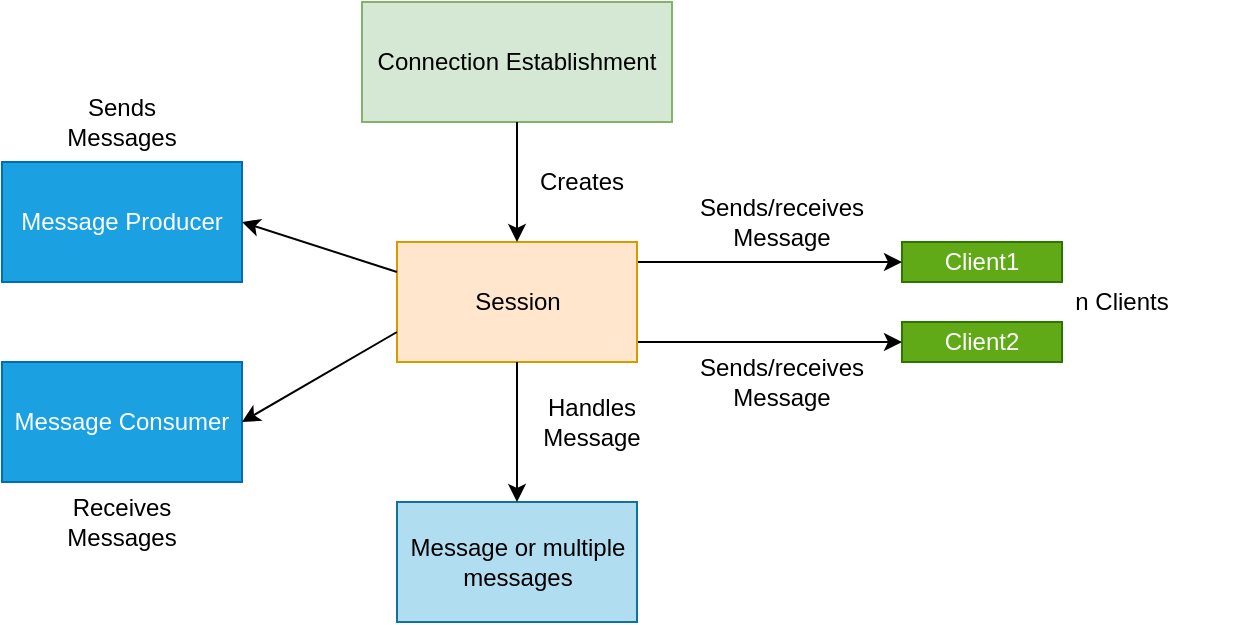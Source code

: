 <mxfile version="14.1.8" type="github">
  <diagram id="_C_I764dLEEx9Bi6ciRa" name="Page-1">
    <mxGraphModel dx="782" dy="446" grid="1" gridSize="10" guides="1" tooltips="1" connect="1" arrows="1" fold="1" page="1" pageScale="1" pageWidth="850" pageHeight="1100" math="0" shadow="0">
      <root>
        <mxCell id="0" />
        <mxCell id="1" parent="0" />
        <mxCell id="01dkZ64TbXO0ILWIwY6H-1" value="Connection Establishment" style="rounded=0;whiteSpace=wrap;html=1;fillColor=#d5e8d4;strokeColor=#82b366;" vertex="1" parent="1">
          <mxGeometry x="290" y="40" width="155" height="60" as="geometry" />
        </mxCell>
        <mxCell id="01dkZ64TbXO0ILWIwY6H-2" value="Session" style="rounded=0;whiteSpace=wrap;html=1;fillColor=#ffe6cc;strokeColor=#d79b00;" vertex="1" parent="1">
          <mxGeometry x="307.5" y="160" width="120" height="60" as="geometry" />
        </mxCell>
        <mxCell id="01dkZ64TbXO0ILWIwY6H-3" value="Client1" style="rounded=0;whiteSpace=wrap;html=1;fillColor=#60a917;strokeColor=#2D7600;fontColor=#ffffff;" vertex="1" parent="1">
          <mxGeometry x="560" y="160" width="80" height="20" as="geometry" />
        </mxCell>
        <mxCell id="01dkZ64TbXO0ILWIwY6H-4" value="Client2" style="rounded=0;whiteSpace=wrap;html=1;fillColor=#60a917;strokeColor=#2D7600;fontColor=#ffffff;" vertex="1" parent="1">
          <mxGeometry x="560" y="200" width="80" height="20" as="geometry" />
        </mxCell>
        <mxCell id="01dkZ64TbXO0ILWIwY6H-5" value="n Clients" style="text;html=1;strokeColor=none;fillColor=none;align=center;verticalAlign=middle;whiteSpace=wrap;rounded=0;" vertex="1" parent="1">
          <mxGeometry x="610" y="180" width="120" height="20" as="geometry" />
        </mxCell>
        <mxCell id="01dkZ64TbXO0ILWIwY6H-8" value="" style="endArrow=classic;html=1;entryX=0;entryY=0.5;entryDx=0;entryDy=0;" edge="1" parent="1" target="01dkZ64TbXO0ILWIwY6H-3">
          <mxGeometry width="50" height="50" relative="1" as="geometry">
            <mxPoint x="428" y="170" as="sourcePoint" />
            <mxPoint x="510" y="180" as="targetPoint" />
          </mxGeometry>
        </mxCell>
        <mxCell id="01dkZ64TbXO0ILWIwY6H-9" value="" style="endArrow=classic;html=1;entryX=0;entryY=0.5;entryDx=0;entryDy=0;" edge="1" parent="1" target="01dkZ64TbXO0ILWIwY6H-4">
          <mxGeometry width="50" height="50" relative="1" as="geometry">
            <mxPoint x="428" y="210" as="sourcePoint" />
            <mxPoint x="510" y="180" as="targetPoint" />
          </mxGeometry>
        </mxCell>
        <mxCell id="01dkZ64TbXO0ILWIwY6H-10" value="Message or multiple messages" style="rounded=0;whiteSpace=wrap;html=1;fillColor=#b1ddf0;strokeColor=#10739e;" vertex="1" parent="1">
          <mxGeometry x="307.5" y="290" width="120" height="60" as="geometry" />
        </mxCell>
        <mxCell id="01dkZ64TbXO0ILWIwY6H-11" value="" style="endArrow=classic;html=1;exitX=0.5;exitY=1;exitDx=0;exitDy=0;entryX=0.5;entryY=0;entryDx=0;entryDy=0;" edge="1" parent="1" source="01dkZ64TbXO0ILWIwY6H-1" target="01dkZ64TbXO0ILWIwY6H-2">
          <mxGeometry width="50" height="50" relative="1" as="geometry">
            <mxPoint x="460" y="220" as="sourcePoint" />
            <mxPoint x="510" y="170" as="targetPoint" />
          </mxGeometry>
        </mxCell>
        <mxCell id="01dkZ64TbXO0ILWIwY6H-12" value="" style="endArrow=classic;html=1;exitX=0.5;exitY=1;exitDx=0;exitDy=0;entryX=0.5;entryY=0;entryDx=0;entryDy=0;" edge="1" parent="1" source="01dkZ64TbXO0ILWIwY6H-2" target="01dkZ64TbXO0ILWIwY6H-10">
          <mxGeometry width="50" height="50" relative="1" as="geometry">
            <mxPoint x="460" y="220" as="sourcePoint" />
            <mxPoint x="510" y="170" as="targetPoint" />
          </mxGeometry>
        </mxCell>
        <mxCell id="01dkZ64TbXO0ILWIwY6H-13" value="Message Producer" style="rounded=0;whiteSpace=wrap;html=1;fillColor=#1ba1e2;strokeColor=#006EAF;fontColor=#ffffff;" vertex="1" parent="1">
          <mxGeometry x="110" y="120" width="120" height="60" as="geometry" />
        </mxCell>
        <mxCell id="01dkZ64TbXO0ILWIwY6H-14" value="Message Consumer" style="rounded=0;whiteSpace=wrap;html=1;fillColor=#1ba1e2;strokeColor=#006EAF;fontColor=#ffffff;" vertex="1" parent="1">
          <mxGeometry x="110" y="220" width="120" height="60" as="geometry" />
        </mxCell>
        <mxCell id="01dkZ64TbXO0ILWIwY6H-15" value="" style="endArrow=classic;html=1;exitX=0;exitY=0.25;exitDx=0;exitDy=0;entryX=1;entryY=0.5;entryDx=0;entryDy=0;" edge="1" parent="1" source="01dkZ64TbXO0ILWIwY6H-2" target="01dkZ64TbXO0ILWIwY6H-13">
          <mxGeometry width="50" height="50" relative="1" as="geometry">
            <mxPoint x="240" y="240" as="sourcePoint" />
            <mxPoint x="290" y="190" as="targetPoint" />
          </mxGeometry>
        </mxCell>
        <mxCell id="01dkZ64TbXO0ILWIwY6H-16" value="" style="endArrow=classic;html=1;exitX=0;exitY=0.75;exitDx=0;exitDy=0;entryX=1;entryY=0.5;entryDx=0;entryDy=0;" edge="1" parent="1" source="01dkZ64TbXO0ILWIwY6H-2" target="01dkZ64TbXO0ILWIwY6H-14">
          <mxGeometry width="50" height="50" relative="1" as="geometry">
            <mxPoint x="240" y="240" as="sourcePoint" />
            <mxPoint x="290" y="190" as="targetPoint" />
          </mxGeometry>
        </mxCell>
        <mxCell id="01dkZ64TbXO0ILWIwY6H-17" value="Sends/receives Message" style="text;html=1;strokeColor=none;fillColor=none;align=center;verticalAlign=middle;whiteSpace=wrap;rounded=0;" vertex="1" parent="1">
          <mxGeometry x="480" y="140" width="40" height="20" as="geometry" />
        </mxCell>
        <mxCell id="01dkZ64TbXO0ILWIwY6H-18" value="Sends/receives Message" style="text;html=1;strokeColor=none;fillColor=none;align=center;verticalAlign=middle;whiteSpace=wrap;rounded=0;" vertex="1" parent="1">
          <mxGeometry x="480" y="220" width="40" height="20" as="geometry" />
        </mxCell>
        <mxCell id="01dkZ64TbXO0ILWIwY6H-19" value="Creates" style="text;html=1;strokeColor=none;fillColor=none;align=center;verticalAlign=middle;whiteSpace=wrap;rounded=0;" vertex="1" parent="1">
          <mxGeometry x="380" y="120" width="40" height="20" as="geometry" />
        </mxCell>
        <mxCell id="01dkZ64TbXO0ILWIwY6H-23" value="Handles Message" style="text;html=1;strokeColor=none;fillColor=none;align=center;verticalAlign=middle;whiteSpace=wrap;rounded=0;" vertex="1" parent="1">
          <mxGeometry x="385" y="240" width="40" height="20" as="geometry" />
        </mxCell>
        <mxCell id="01dkZ64TbXO0ILWIwY6H-25" value="Sends Messages" style="text;html=1;strokeColor=none;fillColor=none;align=center;verticalAlign=middle;whiteSpace=wrap;rounded=0;" vertex="1" parent="1">
          <mxGeometry x="150" y="90" width="40" height="20" as="geometry" />
        </mxCell>
        <mxCell id="01dkZ64TbXO0ILWIwY6H-29" value="Receives Messages" style="text;html=1;strokeColor=none;fillColor=none;align=center;verticalAlign=middle;whiteSpace=wrap;rounded=0;" vertex="1" parent="1">
          <mxGeometry x="150" y="290" width="40" height="20" as="geometry" />
        </mxCell>
      </root>
    </mxGraphModel>
  </diagram>
</mxfile>
